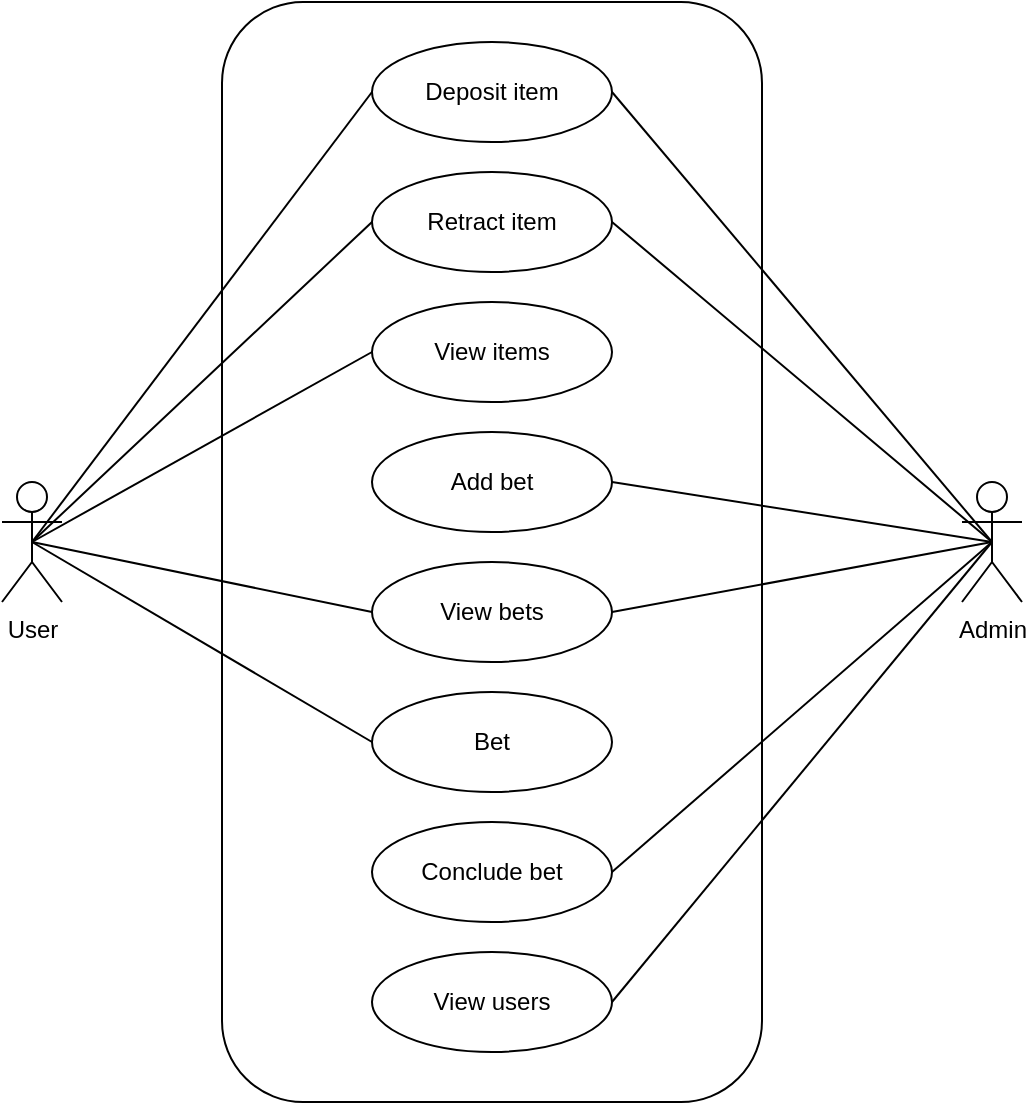 <mxfile version="10.5.9"><diagram id="KlYUyVL2F19gJ4WuBxyV" name="Page-1"><mxGraphModel dx="1250" dy="533" grid="1" gridSize="10" guides="1" tooltips="1" connect="1" arrows="1" fold="1" page="1" pageScale="1" pageWidth="850" pageHeight="1100" math="0" shadow="0"><root><mxCell id="0"/><mxCell id="1" parent="0"/><mxCell id="1Bx1o7o-ByJ_P9C8Z_NW-1" value="" style="rounded=1;whiteSpace=wrap;html=1;" vertex="1" parent="1"><mxGeometry x="230" y="70" width="270" height="550" as="geometry"/></mxCell><mxCell id="1Bx1o7o-ByJ_P9C8Z_NW-2" value="User" style="shape=umlActor;verticalLabelPosition=bottom;labelBackgroundColor=#ffffff;verticalAlign=top;html=1;outlineConnect=0;" vertex="1" parent="1"><mxGeometry x="120" y="310" width="30" height="60" as="geometry"/></mxCell><mxCell id="1Bx1o7o-ByJ_P9C8Z_NW-3" value="Admin" style="shape=umlActor;verticalLabelPosition=bottom;labelBackgroundColor=#ffffff;verticalAlign=top;html=1;outlineConnect=0;" vertex="1" parent="1"><mxGeometry x="600" y="310" width="30" height="60" as="geometry"/></mxCell><mxCell id="1Bx1o7o-ByJ_P9C8Z_NW-4" value="Deposit item" style="ellipse;whiteSpace=wrap;html=1;" vertex="1" parent="1"><mxGeometry x="305" y="90" width="120" height="50" as="geometry"/></mxCell><mxCell id="1Bx1o7o-ByJ_P9C8Z_NW-5" value="Retract item" style="ellipse;whiteSpace=wrap;html=1;" vertex="1" parent="1"><mxGeometry x="305" y="155" width="120" height="50" as="geometry"/></mxCell><mxCell id="1Bx1o7o-ByJ_P9C8Z_NW-6" value="View items" style="ellipse;whiteSpace=wrap;html=1;" vertex="1" parent="1"><mxGeometry x="305" y="220" width="120" height="50" as="geometry"/></mxCell><mxCell id="1Bx1o7o-ByJ_P9C8Z_NW-7" value="Add bet" style="ellipse;whiteSpace=wrap;html=1;" vertex="1" parent="1"><mxGeometry x="305" y="285" width="120" height="50" as="geometry"/></mxCell><mxCell id="1Bx1o7o-ByJ_P9C8Z_NW-8" value="View bets" style="ellipse;whiteSpace=wrap;html=1;" vertex="1" parent="1"><mxGeometry x="305" y="350" width="120" height="50" as="geometry"/></mxCell><mxCell id="1Bx1o7o-ByJ_P9C8Z_NW-9" value="Bet" style="ellipse;whiteSpace=wrap;html=1;" vertex="1" parent="1"><mxGeometry x="305" y="415" width="120" height="50" as="geometry"/></mxCell><mxCell id="1Bx1o7o-ByJ_P9C8Z_NW-10" value="Conclude bet" style="ellipse;whiteSpace=wrap;html=1;" vertex="1" parent="1"><mxGeometry x="305" y="480" width="120" height="50" as="geometry"/></mxCell><mxCell id="1Bx1o7o-ByJ_P9C8Z_NW-11" value="View users" style="ellipse;whiteSpace=wrap;html=1;" vertex="1" parent="1"><mxGeometry x="305" y="545" width="120" height="50" as="geometry"/></mxCell><mxCell id="1Bx1o7o-ByJ_P9C8Z_NW-14" value="" style="endArrow=none;html=1;entryX=0.5;entryY=0.5;entryDx=0;entryDy=0;entryPerimeter=0;exitX=0;exitY=0.5;exitDx=0;exitDy=0;" edge="1" parent="1" source="1Bx1o7o-ByJ_P9C8Z_NW-9" target="1Bx1o7o-ByJ_P9C8Z_NW-2"><mxGeometry width="50" height="50" relative="1" as="geometry"><mxPoint x="120" y="690" as="sourcePoint"/><mxPoint x="170" y="640" as="targetPoint"/></mxGeometry></mxCell><mxCell id="1Bx1o7o-ByJ_P9C8Z_NW-15" value="" style="endArrow=none;html=1;entryX=0.5;entryY=0.5;entryDx=0;entryDy=0;entryPerimeter=0;exitX=0;exitY=0.5;exitDx=0;exitDy=0;" edge="1" parent="1" source="1Bx1o7o-ByJ_P9C8Z_NW-8" target="1Bx1o7o-ByJ_P9C8Z_NW-2"><mxGeometry width="50" height="50" relative="1" as="geometry"><mxPoint x="120" y="760" as="sourcePoint"/><mxPoint x="170" y="710" as="targetPoint"/></mxGeometry></mxCell><mxCell id="1Bx1o7o-ByJ_P9C8Z_NW-16" value="" style="endArrow=none;html=1;entryX=0.5;entryY=0.5;entryDx=0;entryDy=0;entryPerimeter=0;exitX=0;exitY=0.5;exitDx=0;exitDy=0;" edge="1" parent="1" source="1Bx1o7o-ByJ_P9C8Z_NW-6" target="1Bx1o7o-ByJ_P9C8Z_NW-2"><mxGeometry width="50" height="50" relative="1" as="geometry"><mxPoint x="120" y="830" as="sourcePoint"/><mxPoint x="170" y="780" as="targetPoint"/></mxGeometry></mxCell><mxCell id="1Bx1o7o-ByJ_P9C8Z_NW-17" value="" style="endArrow=none;html=1;entryX=0;entryY=0.5;entryDx=0;entryDy=0;exitX=0.5;exitY=0.5;exitDx=0;exitDy=0;exitPerimeter=0;" edge="1" parent="1" source="1Bx1o7o-ByJ_P9C8Z_NW-2" target="1Bx1o7o-ByJ_P9C8Z_NW-4"><mxGeometry width="50" height="50" relative="1" as="geometry"><mxPoint x="120" y="900" as="sourcePoint"/><mxPoint x="170" y="850" as="targetPoint"/></mxGeometry></mxCell><mxCell id="1Bx1o7o-ByJ_P9C8Z_NW-18" value="" style="endArrow=none;html=1;entryX=0;entryY=0.5;entryDx=0;entryDy=0;exitX=0.5;exitY=0.5;exitDx=0;exitDy=0;exitPerimeter=0;" edge="1" parent="1" source="1Bx1o7o-ByJ_P9C8Z_NW-2" target="1Bx1o7o-ByJ_P9C8Z_NW-5"><mxGeometry width="50" height="50" relative="1" as="geometry"><mxPoint x="120" y="970" as="sourcePoint"/><mxPoint x="170" y="920" as="targetPoint"/></mxGeometry></mxCell><mxCell id="1Bx1o7o-ByJ_P9C8Z_NW-19" value="" style="endArrow=none;html=1;exitX=1;exitY=0.5;exitDx=0;exitDy=0;entryX=0.5;entryY=0.5;entryDx=0;entryDy=0;entryPerimeter=0;" edge="1" parent="1" source="1Bx1o7o-ByJ_P9C8Z_NW-4" target="1Bx1o7o-ByJ_P9C8Z_NW-3"><mxGeometry width="50" height="50" relative="1" as="geometry"><mxPoint x="640" y="250" as="sourcePoint"/><mxPoint x="690" y="200" as="targetPoint"/></mxGeometry></mxCell><mxCell id="1Bx1o7o-ByJ_P9C8Z_NW-20" value="" style="endArrow=none;html=1;entryX=1;entryY=0.5;entryDx=0;entryDy=0;exitX=0.5;exitY=0.5;exitDx=0;exitDy=0;exitPerimeter=0;" edge="1" parent="1" source="1Bx1o7o-ByJ_P9C8Z_NW-3" target="1Bx1o7o-ByJ_P9C8Z_NW-5"><mxGeometry width="50" height="50" relative="1" as="geometry"><mxPoint x="640" y="320" as="sourcePoint"/><mxPoint x="690" y="270" as="targetPoint"/></mxGeometry></mxCell><mxCell id="1Bx1o7o-ByJ_P9C8Z_NW-21" value="" style="endArrow=none;html=1;entryX=0.5;entryY=0.5;entryDx=0;entryDy=0;entryPerimeter=0;exitX=1;exitY=0.5;exitDx=0;exitDy=0;" edge="1" parent="1" source="1Bx1o7o-ByJ_P9C8Z_NW-7" target="1Bx1o7o-ByJ_P9C8Z_NW-3"><mxGeometry width="50" height="50" relative="1" as="geometry"><mxPoint x="690" y="340" as="sourcePoint"/><mxPoint x="740" y="290" as="targetPoint"/></mxGeometry></mxCell><mxCell id="1Bx1o7o-ByJ_P9C8Z_NW-22" value="" style="endArrow=none;html=1;entryX=0.5;entryY=0.5;entryDx=0;entryDy=0;entryPerimeter=0;exitX=1;exitY=0.5;exitDx=0;exitDy=0;" edge="1" parent="1" source="1Bx1o7o-ByJ_P9C8Z_NW-8" target="1Bx1o7o-ByJ_P9C8Z_NW-3"><mxGeometry width="50" height="50" relative="1" as="geometry"><mxPoint x="690" y="410" as="sourcePoint"/><mxPoint x="740" y="360" as="targetPoint"/></mxGeometry></mxCell><mxCell id="1Bx1o7o-ByJ_P9C8Z_NW-23" value="" style="endArrow=none;html=1;entryX=0.5;entryY=0.5;entryDx=0;entryDy=0;entryPerimeter=0;exitX=1;exitY=0.5;exitDx=0;exitDy=0;" edge="1" parent="1" source="1Bx1o7o-ByJ_P9C8Z_NW-10" target="1Bx1o7o-ByJ_P9C8Z_NW-3"><mxGeometry width="50" height="50" relative="1" as="geometry"><mxPoint x="690" y="480" as="sourcePoint"/><mxPoint x="740" y="430" as="targetPoint"/></mxGeometry></mxCell><mxCell id="1Bx1o7o-ByJ_P9C8Z_NW-24" value="" style="endArrow=none;html=1;exitX=1;exitY=0.5;exitDx=0;exitDy=0;entryX=0.5;entryY=0.5;entryDx=0;entryDy=0;entryPerimeter=0;" edge="1" parent="1" source="1Bx1o7o-ByJ_P9C8Z_NW-11" target="1Bx1o7o-ByJ_P9C8Z_NW-3"><mxGeometry width="50" height="50" relative="1" as="geometry"><mxPoint x="690" y="550" as="sourcePoint"/><mxPoint x="740" y="500" as="targetPoint"/></mxGeometry></mxCell></root></mxGraphModel></diagram></mxfile>